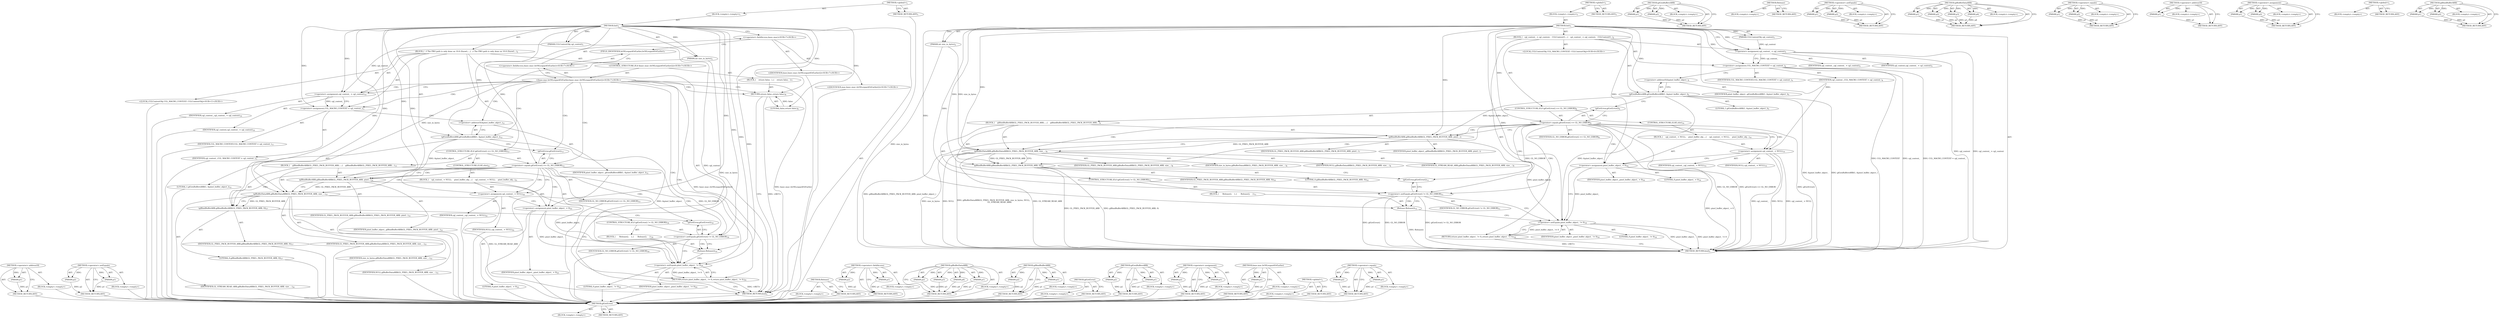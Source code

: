 digraph "&lt;operator&gt;.equals" {
vulnerable_97 [label=<(METHOD,glGetError)>];
vulnerable_98 [label=<(BLOCK,&lt;empty&gt;,&lt;empty&gt;)>];
vulnerable_99 [label=<(METHOD_RETURN,ANY)>];
vulnerable_6 [label=<(METHOD,&lt;global&gt;)<SUB>1</SUB>>];
vulnerable_7 [label=<(BLOCK,&lt;empty&gt;,&lt;empty&gt;)<SUB>1</SUB>>];
vulnerable_8 [label=<(METHOD,Init)<SUB>1</SUB>>];
vulnerable_9 [label=<(PARAM,CGLContextObj cgl_context)<SUB>1</SUB>>];
vulnerable_10 [label=<(PARAM,int size_in_bytes)<SUB>2</SUB>>];
vulnerable_11 [label=<(BLOCK,{
   cgl_context_ = cgl_context;
   CGLContextO...,{
   cgl_context_ = cgl_context;
   CGLContextO...)<SUB>2</SUB>>];
vulnerable_12 [label=<(&lt;operator&gt;.assignment,cgl_context_ = cgl_context)<SUB>3</SUB>>];
vulnerable_13 [label=<(IDENTIFIER,cgl_context_,cgl_context_ = cgl_context)<SUB>3</SUB>>];
vulnerable_14 [label=<(IDENTIFIER,cgl_context,cgl_context_ = cgl_context)<SUB>3</SUB>>];
vulnerable_15 [label="<(LOCAL,CGLContextObj CGL_MACRO_CONTEXT: CGLContextObj)<SUB>4</SUB>>"];
vulnerable_16 [label=<(&lt;operator&gt;.assignment,CGL_MACRO_CONTEXT = cgl_context_)<SUB>4</SUB>>];
vulnerable_17 [label=<(IDENTIFIER,CGL_MACRO_CONTEXT,CGL_MACRO_CONTEXT = cgl_context_)<SUB>4</SUB>>];
vulnerable_18 [label=<(IDENTIFIER,cgl_context_,CGL_MACRO_CONTEXT = cgl_context_)<SUB>4</SUB>>];
vulnerable_19 [label=<(glGenBuffersARB,glGenBuffersARB(1, &amp;pixel_buffer_object_))<SUB>5</SUB>>];
vulnerable_20 [label=<(LITERAL,1,glGenBuffersARB(1, &amp;pixel_buffer_object_))<SUB>5</SUB>>];
vulnerable_21 [label=<(&lt;operator&gt;.addressOf,&amp;pixel_buffer_object_)<SUB>5</SUB>>];
vulnerable_22 [label=<(IDENTIFIER,pixel_buffer_object_,glGenBuffersARB(1, &amp;pixel_buffer_object_))<SUB>5</SUB>>];
vulnerable_23 [label=<(CONTROL_STRUCTURE,IF,if (glGetError() == GL_NO_ERROR))<SUB>6</SUB>>];
vulnerable_24 [label=<(&lt;operator&gt;.equals,glGetError() == GL_NO_ERROR)<SUB>6</SUB>>];
vulnerable_25 [label=<(glGetError,glGetError())<SUB>6</SUB>>];
vulnerable_26 [label=<(IDENTIFIER,GL_NO_ERROR,glGetError() == GL_NO_ERROR)<SUB>6</SUB>>];
vulnerable_27 [label=<(BLOCK,{
    glBindBufferARB(GL_PIXEL_PACK_BUFFER_ARB,...,{
    glBindBufferARB(GL_PIXEL_PACK_BUFFER_ARB,...)<SUB>6</SUB>>];
vulnerable_28 [label=<(glBindBufferARB,glBindBufferARB(GL_PIXEL_PACK_BUFFER_ARB, pixel...)<SUB>7</SUB>>];
vulnerable_29 [label=<(IDENTIFIER,GL_PIXEL_PACK_BUFFER_ARB,glBindBufferARB(GL_PIXEL_PACK_BUFFER_ARB, pixel...)<SUB>7</SUB>>];
vulnerable_30 [label=<(IDENTIFIER,pixel_buffer_object_,glBindBufferARB(GL_PIXEL_PACK_BUFFER_ARB, pixel...)<SUB>7</SUB>>];
vulnerable_31 [label=<(glBufferDataARB,glBufferDataARB(GL_PIXEL_PACK_BUFFER_ARB, size_...)<SUB>8</SUB>>];
vulnerable_32 [label=<(IDENTIFIER,GL_PIXEL_PACK_BUFFER_ARB,glBufferDataARB(GL_PIXEL_PACK_BUFFER_ARB, size_...)<SUB>8</SUB>>];
vulnerable_33 [label=<(IDENTIFIER,size_in_bytes,glBufferDataARB(GL_PIXEL_PACK_BUFFER_ARB, size_...)<SUB>8</SUB>>];
vulnerable_34 [label=<(IDENTIFIER,NULL,glBufferDataARB(GL_PIXEL_PACK_BUFFER_ARB, size_...)<SUB>8</SUB>>];
vulnerable_35 [label=<(IDENTIFIER,GL_STREAM_READ_ARB,glBufferDataARB(GL_PIXEL_PACK_BUFFER_ARB, size_...)<SUB>9</SUB>>];
vulnerable_36 [label=<(glBindBufferARB,glBindBufferARB(GL_PIXEL_PACK_BUFFER_ARB, 0))<SUB>10</SUB>>];
vulnerable_37 [label=<(IDENTIFIER,GL_PIXEL_PACK_BUFFER_ARB,glBindBufferARB(GL_PIXEL_PACK_BUFFER_ARB, 0))<SUB>10</SUB>>];
vulnerable_38 [label=<(LITERAL,0,glBindBufferARB(GL_PIXEL_PACK_BUFFER_ARB, 0))<SUB>10</SUB>>];
vulnerable_39 [label=<(CONTROL_STRUCTURE,IF,if (glGetError() != GL_NO_ERROR))<SUB>11</SUB>>];
vulnerable_40 [label=<(&lt;operator&gt;.notEquals,glGetError() != GL_NO_ERROR)<SUB>11</SUB>>];
vulnerable_41 [label=<(glGetError,glGetError())<SUB>11</SUB>>];
vulnerable_42 [label=<(IDENTIFIER,GL_NO_ERROR,glGetError() != GL_NO_ERROR)<SUB>11</SUB>>];
vulnerable_43 [label=<(BLOCK,{
      Release();
    },{
      Release();
    })<SUB>11</SUB>>];
vulnerable_44 [label=<(Release,Release())<SUB>12</SUB>>];
vulnerable_45 [label=<(CONTROL_STRUCTURE,ELSE,else)<SUB>14</SUB>>];
vulnerable_46 [label=<(BLOCK,{
    cgl_context_ = NULL;
    pixel_buffer_obj...,{
    cgl_context_ = NULL;
    pixel_buffer_obj...)<SUB>14</SUB>>];
vulnerable_47 [label=<(&lt;operator&gt;.assignment,cgl_context_ = NULL)<SUB>15</SUB>>];
vulnerable_48 [label=<(IDENTIFIER,cgl_context_,cgl_context_ = NULL)<SUB>15</SUB>>];
vulnerable_49 [label=<(IDENTIFIER,NULL,cgl_context_ = NULL)<SUB>15</SUB>>];
vulnerable_50 [label=<(&lt;operator&gt;.assignment,pixel_buffer_object_ = 0)<SUB>16</SUB>>];
vulnerable_51 [label=<(IDENTIFIER,pixel_buffer_object_,pixel_buffer_object_ = 0)<SUB>16</SUB>>];
vulnerable_52 [label=<(LITERAL,0,pixel_buffer_object_ = 0)<SUB>16</SUB>>];
vulnerable_53 [label=<(RETURN,return pixel_buffer_object_ != 0;,return pixel_buffer_object_ != 0;)<SUB>18</SUB>>];
vulnerable_54 [label=<(&lt;operator&gt;.notEquals,pixel_buffer_object_ != 0)<SUB>18</SUB>>];
vulnerable_55 [label=<(IDENTIFIER,pixel_buffer_object_,pixel_buffer_object_ != 0)<SUB>18</SUB>>];
vulnerable_56 [label=<(LITERAL,0,pixel_buffer_object_ != 0)<SUB>18</SUB>>];
vulnerable_57 [label=<(METHOD_RETURN,bool)<SUB>1</SUB>>];
vulnerable_59 [label=<(METHOD_RETURN,ANY)<SUB>1</SUB>>];
vulnerable_83 [label=<(METHOD,glGenBuffersARB)>];
vulnerable_84 [label=<(PARAM,p1)>];
vulnerable_85 [label=<(PARAM,p2)>];
vulnerable_86 [label=<(BLOCK,&lt;empty&gt;,&lt;empty&gt;)>];
vulnerable_87 [label=<(METHOD_RETURN,ANY)>];
vulnerable_117 [label=<(METHOD,Release)>];
vulnerable_118 [label=<(BLOCK,&lt;empty&gt;,&lt;empty&gt;)>];
vulnerable_119 [label=<(METHOD_RETURN,ANY)>];
vulnerable_112 [label=<(METHOD,&lt;operator&gt;.notEquals)>];
vulnerable_113 [label=<(PARAM,p1)>];
vulnerable_114 [label=<(PARAM,p2)>];
vulnerable_115 [label=<(BLOCK,&lt;empty&gt;,&lt;empty&gt;)>];
vulnerable_116 [label=<(METHOD_RETURN,ANY)>];
vulnerable_105 [label=<(METHOD,glBufferDataARB)>];
vulnerable_106 [label=<(PARAM,p1)>];
vulnerable_107 [label=<(PARAM,p2)>];
vulnerable_108 [label=<(PARAM,p3)>];
vulnerable_109 [label=<(PARAM,p4)>];
vulnerable_110 [label=<(BLOCK,&lt;empty&gt;,&lt;empty&gt;)>];
vulnerable_111 [label=<(METHOD_RETURN,ANY)>];
vulnerable_92 [label=<(METHOD,&lt;operator&gt;.equals)>];
vulnerable_93 [label=<(PARAM,p1)>];
vulnerable_94 [label=<(PARAM,p2)>];
vulnerable_95 [label=<(BLOCK,&lt;empty&gt;,&lt;empty&gt;)>];
vulnerable_96 [label=<(METHOD_RETURN,ANY)>];
vulnerable_88 [label=<(METHOD,&lt;operator&gt;.addressOf)>];
vulnerable_89 [label=<(PARAM,p1)>];
vulnerable_90 [label=<(BLOCK,&lt;empty&gt;,&lt;empty&gt;)>];
vulnerable_91 [label=<(METHOD_RETURN,ANY)>];
vulnerable_78 [label=<(METHOD,&lt;operator&gt;.assignment)>];
vulnerable_79 [label=<(PARAM,p1)>];
vulnerable_80 [label=<(PARAM,p2)>];
vulnerable_81 [label=<(BLOCK,&lt;empty&gt;,&lt;empty&gt;)>];
vulnerable_82 [label=<(METHOD_RETURN,ANY)>];
vulnerable_72 [label=<(METHOD,&lt;global&gt;)<SUB>1</SUB>>];
vulnerable_73 [label=<(BLOCK,&lt;empty&gt;,&lt;empty&gt;)>];
vulnerable_74 [label=<(METHOD_RETURN,ANY)>];
vulnerable_100 [label=<(METHOD,glBindBufferARB)>];
vulnerable_101 [label=<(PARAM,p1)>];
vulnerable_102 [label=<(PARAM,p2)>];
vulnerable_103 [label=<(BLOCK,&lt;empty&gt;,&lt;empty&gt;)>];
vulnerable_104 [label=<(METHOD_RETURN,ANY)>];
fixed_109 [label=<(METHOD,&lt;operator&gt;.addressOf)>];
fixed_110 [label=<(PARAM,p1)>];
fixed_111 [label=<(BLOCK,&lt;empty&gt;,&lt;empty&gt;)>];
fixed_112 [label=<(METHOD_RETURN,ANY)>];
fixed_133 [label=<(METHOD,&lt;operator&gt;.notEquals)>];
fixed_134 [label=<(PARAM,p1)>];
fixed_135 [label=<(PARAM,p2)>];
fixed_136 [label=<(BLOCK,&lt;empty&gt;,&lt;empty&gt;)>];
fixed_137 [label=<(METHOD_RETURN,ANY)>];
fixed_6 [label=<(METHOD,&lt;global&gt;)<SUB>1</SUB>>];
fixed_7 [label=<(BLOCK,&lt;empty&gt;,&lt;empty&gt;)<SUB>1</SUB>>];
fixed_8 [label=<(METHOD,Init)<SUB>1</SUB>>];
fixed_9 [label=<(PARAM,CGLContextObj cgl_context)<SUB>1</SUB>>];
fixed_10 [label=<(PARAM,int size_in_bytes)<SUB>2</SUB>>];
fixed_11 [label=<(BLOCK,{
  // The PBO path is only done on 10.6 (SnowL...,{
  // The PBO path is only done on 10.6 (SnowL...)<SUB>2</SUB>>];
fixed_12 [label="<(CONTROL_STRUCTURE,IF,if (base::mac::IsOSLeopardOrEarlier()))<SUB>7</SUB>>"];
fixed_13 [label="<(base.mac.IsOSLeopardOrEarlier,base::mac::IsOSLeopardOrEarlier())<SUB>7</SUB>>"];
fixed_14 [label="<(&lt;operator&gt;.fieldAccess,base::mac::IsOSLeopardOrEarlier)<SUB>7</SUB>>"];
fixed_15 [label="<(&lt;operator&gt;.fieldAccess,base::mac)<SUB>7</SUB>>"];
fixed_16 [label="<(IDENTIFIER,base,base::mac::IsOSLeopardOrEarlier())<SUB>7</SUB>>"];
fixed_17 [label="<(IDENTIFIER,mac,base::mac::IsOSLeopardOrEarlier())<SUB>7</SUB>>"];
fixed_18 [label=<(FIELD_IDENTIFIER,IsOSLeopardOrEarlier,IsOSLeopardOrEarlier)<SUB>7</SUB>>];
fixed_19 [label=<(BLOCK,{
    return false;
  },{
    return false;
  })<SUB>7</SUB>>];
fixed_20 [label=<(RETURN,return false;,return false;)<SUB>8</SUB>>];
fixed_21 [label=<(LITERAL,false,return false;)<SUB>8</SUB>>];
fixed_22 [label=<(&lt;operator&gt;.assignment,cgl_context_ = cgl_context)<SUB>10</SUB>>];
fixed_23 [label=<(IDENTIFIER,cgl_context_,cgl_context_ = cgl_context)<SUB>10</SUB>>];
fixed_24 [label=<(IDENTIFIER,cgl_context,cgl_context_ = cgl_context)<SUB>10</SUB>>];
fixed_25 [label="<(LOCAL,CGLContextObj CGL_MACRO_CONTEXT: CGLContextObj)<SUB>11</SUB>>"];
fixed_26 [label=<(&lt;operator&gt;.assignment,CGL_MACRO_CONTEXT = cgl_context_)<SUB>11</SUB>>];
fixed_27 [label=<(IDENTIFIER,CGL_MACRO_CONTEXT,CGL_MACRO_CONTEXT = cgl_context_)<SUB>11</SUB>>];
fixed_28 [label=<(IDENTIFIER,cgl_context_,CGL_MACRO_CONTEXT = cgl_context_)<SUB>11</SUB>>];
fixed_29 [label=<(glGenBuffersARB,glGenBuffersARB(1, &amp;pixel_buffer_object_))<SUB>12</SUB>>];
fixed_30 [label=<(LITERAL,1,glGenBuffersARB(1, &amp;pixel_buffer_object_))<SUB>12</SUB>>];
fixed_31 [label=<(&lt;operator&gt;.addressOf,&amp;pixel_buffer_object_)<SUB>12</SUB>>];
fixed_32 [label=<(IDENTIFIER,pixel_buffer_object_,glGenBuffersARB(1, &amp;pixel_buffer_object_))<SUB>12</SUB>>];
fixed_33 [label=<(CONTROL_STRUCTURE,IF,if (glGetError() == GL_NO_ERROR))<SUB>13</SUB>>];
fixed_34 [label=<(&lt;operator&gt;.equals,glGetError() == GL_NO_ERROR)<SUB>13</SUB>>];
fixed_35 [label=<(glGetError,glGetError())<SUB>13</SUB>>];
fixed_36 [label=<(IDENTIFIER,GL_NO_ERROR,glGetError() == GL_NO_ERROR)<SUB>13</SUB>>];
fixed_37 [label=<(BLOCK,{
    glBindBufferARB(GL_PIXEL_PACK_BUFFER_ARB,...,{
    glBindBufferARB(GL_PIXEL_PACK_BUFFER_ARB,...)<SUB>13</SUB>>];
fixed_38 [label=<(glBindBufferARB,glBindBufferARB(GL_PIXEL_PACK_BUFFER_ARB, pixel...)<SUB>14</SUB>>];
fixed_39 [label=<(IDENTIFIER,GL_PIXEL_PACK_BUFFER_ARB,glBindBufferARB(GL_PIXEL_PACK_BUFFER_ARB, pixel...)<SUB>14</SUB>>];
fixed_40 [label=<(IDENTIFIER,pixel_buffer_object_,glBindBufferARB(GL_PIXEL_PACK_BUFFER_ARB, pixel...)<SUB>14</SUB>>];
fixed_41 [label=<(glBufferDataARB,glBufferDataARB(GL_PIXEL_PACK_BUFFER_ARB, size_...)<SUB>15</SUB>>];
fixed_42 [label=<(IDENTIFIER,GL_PIXEL_PACK_BUFFER_ARB,glBufferDataARB(GL_PIXEL_PACK_BUFFER_ARB, size_...)<SUB>15</SUB>>];
fixed_43 [label=<(IDENTIFIER,size_in_bytes,glBufferDataARB(GL_PIXEL_PACK_BUFFER_ARB, size_...)<SUB>15</SUB>>];
fixed_44 [label=<(IDENTIFIER,NULL,glBufferDataARB(GL_PIXEL_PACK_BUFFER_ARB, size_...)<SUB>15</SUB>>];
fixed_45 [label=<(IDENTIFIER,GL_STREAM_READ_ARB,glBufferDataARB(GL_PIXEL_PACK_BUFFER_ARB, size_...)<SUB>16</SUB>>];
fixed_46 [label=<(glBindBufferARB,glBindBufferARB(GL_PIXEL_PACK_BUFFER_ARB, 0))<SUB>17</SUB>>];
fixed_47 [label=<(IDENTIFIER,GL_PIXEL_PACK_BUFFER_ARB,glBindBufferARB(GL_PIXEL_PACK_BUFFER_ARB, 0))<SUB>17</SUB>>];
fixed_48 [label=<(LITERAL,0,glBindBufferARB(GL_PIXEL_PACK_BUFFER_ARB, 0))<SUB>17</SUB>>];
fixed_49 [label=<(CONTROL_STRUCTURE,IF,if (glGetError() != GL_NO_ERROR))<SUB>18</SUB>>];
fixed_50 [label=<(&lt;operator&gt;.notEquals,glGetError() != GL_NO_ERROR)<SUB>18</SUB>>];
fixed_51 [label=<(glGetError,glGetError())<SUB>18</SUB>>];
fixed_52 [label=<(IDENTIFIER,GL_NO_ERROR,glGetError() != GL_NO_ERROR)<SUB>18</SUB>>];
fixed_53 [label=<(BLOCK,{
      Release();
    },{
      Release();
    })<SUB>18</SUB>>];
fixed_54 [label=<(Release,Release())<SUB>19</SUB>>];
fixed_55 [label=<(CONTROL_STRUCTURE,ELSE,else)<SUB>21</SUB>>];
fixed_56 [label=<(BLOCK,{
    cgl_context_ = NULL;
    pixel_buffer_obj...,{
    cgl_context_ = NULL;
    pixel_buffer_obj...)<SUB>21</SUB>>];
fixed_57 [label=<(&lt;operator&gt;.assignment,cgl_context_ = NULL)<SUB>22</SUB>>];
fixed_58 [label=<(IDENTIFIER,cgl_context_,cgl_context_ = NULL)<SUB>22</SUB>>];
fixed_59 [label=<(IDENTIFIER,NULL,cgl_context_ = NULL)<SUB>22</SUB>>];
fixed_60 [label=<(&lt;operator&gt;.assignment,pixel_buffer_object_ = 0)<SUB>23</SUB>>];
fixed_61 [label=<(IDENTIFIER,pixel_buffer_object_,pixel_buffer_object_ = 0)<SUB>23</SUB>>];
fixed_62 [label=<(LITERAL,0,pixel_buffer_object_ = 0)<SUB>23</SUB>>];
fixed_63 [label=<(RETURN,return pixel_buffer_object_ != 0;,return pixel_buffer_object_ != 0;)<SUB>25</SUB>>];
fixed_64 [label=<(&lt;operator&gt;.notEquals,pixel_buffer_object_ != 0)<SUB>25</SUB>>];
fixed_65 [label=<(IDENTIFIER,pixel_buffer_object_,pixel_buffer_object_ != 0)<SUB>25</SUB>>];
fixed_66 [label=<(LITERAL,0,pixel_buffer_object_ != 0)<SUB>25</SUB>>];
fixed_67 [label=<(METHOD_RETURN,bool)<SUB>1</SUB>>];
fixed_69 [label=<(METHOD_RETURN,ANY)<SUB>1</SUB>>];
fixed_138 [label=<(METHOD,Release)>];
fixed_139 [label=<(BLOCK,&lt;empty&gt;,&lt;empty&gt;)>];
fixed_140 [label=<(METHOD_RETURN,ANY)>];
fixed_94 [label=<(METHOD,&lt;operator&gt;.fieldAccess)>];
fixed_95 [label=<(PARAM,p1)>];
fixed_96 [label=<(PARAM,p2)>];
fixed_97 [label=<(BLOCK,&lt;empty&gt;,&lt;empty&gt;)>];
fixed_98 [label=<(METHOD_RETURN,ANY)>];
fixed_126 [label=<(METHOD,glBufferDataARB)>];
fixed_127 [label=<(PARAM,p1)>];
fixed_128 [label=<(PARAM,p2)>];
fixed_129 [label=<(PARAM,p3)>];
fixed_130 [label=<(PARAM,p4)>];
fixed_131 [label=<(BLOCK,&lt;empty&gt;,&lt;empty&gt;)>];
fixed_132 [label=<(METHOD_RETURN,ANY)>];
fixed_121 [label=<(METHOD,glBindBufferARB)>];
fixed_122 [label=<(PARAM,p1)>];
fixed_123 [label=<(PARAM,p2)>];
fixed_124 [label=<(BLOCK,&lt;empty&gt;,&lt;empty&gt;)>];
fixed_125 [label=<(METHOD_RETURN,ANY)>];
fixed_118 [label=<(METHOD,glGetError)>];
fixed_119 [label=<(BLOCK,&lt;empty&gt;,&lt;empty&gt;)>];
fixed_120 [label=<(METHOD_RETURN,ANY)>];
fixed_104 [label=<(METHOD,glGenBuffersARB)>];
fixed_105 [label=<(PARAM,p1)>];
fixed_106 [label=<(PARAM,p2)>];
fixed_107 [label=<(BLOCK,&lt;empty&gt;,&lt;empty&gt;)>];
fixed_108 [label=<(METHOD_RETURN,ANY)>];
fixed_99 [label=<(METHOD,&lt;operator&gt;.assignment)>];
fixed_100 [label=<(PARAM,p1)>];
fixed_101 [label=<(PARAM,p2)>];
fixed_102 [label=<(BLOCK,&lt;empty&gt;,&lt;empty&gt;)>];
fixed_103 [label=<(METHOD_RETURN,ANY)>];
fixed_90 [label=<(METHOD,base.mac.IsOSLeopardOrEarlier)>];
fixed_91 [label=<(PARAM,p1)>];
fixed_92 [label=<(BLOCK,&lt;empty&gt;,&lt;empty&gt;)>];
fixed_93 [label=<(METHOD_RETURN,ANY)>];
fixed_84 [label=<(METHOD,&lt;global&gt;)<SUB>1</SUB>>];
fixed_85 [label=<(BLOCK,&lt;empty&gt;,&lt;empty&gt;)>];
fixed_86 [label=<(METHOD_RETURN,ANY)>];
fixed_113 [label=<(METHOD,&lt;operator&gt;.equals)>];
fixed_114 [label=<(PARAM,p1)>];
fixed_115 [label=<(PARAM,p2)>];
fixed_116 [label=<(BLOCK,&lt;empty&gt;,&lt;empty&gt;)>];
fixed_117 [label=<(METHOD_RETURN,ANY)>];
vulnerable_97 -> vulnerable_98  [key=0, label="AST: "];
vulnerable_97 -> vulnerable_99  [key=0, label="AST: "];
vulnerable_97 -> vulnerable_99  [key=1, label="CFG: "];
vulnerable_6 -> vulnerable_7  [key=0, label="AST: "];
vulnerable_6 -> vulnerable_59  [key=0, label="AST: "];
vulnerable_6 -> vulnerable_59  [key=1, label="CFG: "];
vulnerable_7 -> vulnerable_8  [key=0, label="AST: "];
vulnerable_8 -> vulnerable_9  [key=0, label="AST: "];
vulnerable_8 -> vulnerable_9  [key=1, label="DDG: "];
vulnerable_8 -> vulnerable_10  [key=0, label="AST: "];
vulnerable_8 -> vulnerable_10  [key=1, label="DDG: "];
vulnerable_8 -> vulnerable_11  [key=0, label="AST: "];
vulnerable_8 -> vulnerable_57  [key=0, label="AST: "];
vulnerable_8 -> vulnerable_12  [key=0, label="CFG: "];
vulnerable_8 -> vulnerable_12  [key=1, label="DDG: "];
vulnerable_8 -> vulnerable_16  [key=0, label="DDG: "];
vulnerable_8 -> vulnerable_19  [key=0, label="DDG: "];
vulnerable_8 -> vulnerable_24  [key=0, label="DDG: "];
vulnerable_8 -> vulnerable_54  [key=0, label="DDG: "];
vulnerable_8 -> vulnerable_28  [key=0, label="DDG: "];
vulnerable_8 -> vulnerable_31  [key=0, label="DDG: "];
vulnerable_8 -> vulnerable_36  [key=0, label="DDG: "];
vulnerable_8 -> vulnerable_47  [key=0, label="DDG: "];
vulnerable_8 -> vulnerable_50  [key=0, label="DDG: "];
vulnerable_8 -> vulnerable_40  [key=0, label="DDG: "];
vulnerable_8 -> vulnerable_44  [key=0, label="DDG: "];
vulnerable_9 -> vulnerable_12  [key=0, label="DDG: cgl_context"];
vulnerable_10 -> vulnerable_57  [key=0, label="DDG: size_in_bytes"];
vulnerable_10 -> vulnerable_31  [key=0, label="DDG: size_in_bytes"];
vulnerable_11 -> vulnerable_12  [key=0, label="AST: "];
vulnerable_11 -> vulnerable_15  [key=0, label="AST: "];
vulnerable_11 -> vulnerable_16  [key=0, label="AST: "];
vulnerable_11 -> vulnerable_19  [key=0, label="AST: "];
vulnerable_11 -> vulnerable_23  [key=0, label="AST: "];
vulnerable_11 -> vulnerable_53  [key=0, label="AST: "];
vulnerable_12 -> vulnerable_13  [key=0, label="AST: "];
vulnerable_12 -> vulnerable_14  [key=0, label="AST: "];
vulnerable_12 -> vulnerable_16  [key=0, label="CFG: "];
vulnerable_12 -> vulnerable_16  [key=1, label="DDG: cgl_context_"];
vulnerable_12 -> vulnerable_57  [key=0, label="DDG: cgl_context"];
vulnerable_12 -> vulnerable_57  [key=1, label="DDG: cgl_context_ = cgl_context"];
vulnerable_16 -> vulnerable_17  [key=0, label="AST: "];
vulnerable_16 -> vulnerable_18  [key=0, label="AST: "];
vulnerable_16 -> vulnerable_21  [key=0, label="CFG: "];
vulnerable_16 -> vulnerable_57  [key=0, label="DDG: CGL_MACRO_CONTEXT"];
vulnerable_16 -> vulnerable_57  [key=1, label="DDG: cgl_context_"];
vulnerable_16 -> vulnerable_57  [key=2, label="DDG: CGL_MACRO_CONTEXT = cgl_context_"];
vulnerable_19 -> vulnerable_20  [key=0, label="AST: "];
vulnerable_19 -> vulnerable_21  [key=0, label="AST: "];
vulnerable_19 -> vulnerable_25  [key=0, label="CFG: "];
vulnerable_19 -> vulnerable_57  [key=0, label="DDG: &amp;pixel_buffer_object_"];
vulnerable_19 -> vulnerable_57  [key=1, label="DDG: glGenBuffersARB(1, &amp;pixel_buffer_object_)"];
vulnerable_19 -> vulnerable_54  [key=0, label="DDG: &amp;pixel_buffer_object_"];
vulnerable_19 -> vulnerable_28  [key=0, label="DDG: &amp;pixel_buffer_object_"];
vulnerable_21 -> vulnerable_22  [key=0, label="AST: "];
vulnerable_21 -> vulnerable_19  [key=0, label="CFG: "];
vulnerable_23 -> vulnerable_24  [key=0, label="AST: "];
vulnerable_23 -> vulnerable_27  [key=0, label="AST: "];
vulnerable_23 -> vulnerable_45  [key=0, label="AST: "];
vulnerable_24 -> vulnerable_25  [key=0, label="AST: "];
vulnerable_24 -> vulnerable_26  [key=0, label="AST: "];
vulnerable_24 -> vulnerable_28  [key=0, label="CFG: "];
vulnerable_24 -> vulnerable_28  [key=1, label="CDG: "];
vulnerable_24 -> vulnerable_47  [key=0, label="CFG: "];
vulnerable_24 -> vulnerable_47  [key=1, label="CDG: "];
vulnerable_24 -> vulnerable_57  [key=0, label="DDG: glGetError()"];
vulnerable_24 -> vulnerable_57  [key=1, label="DDG: GL_NO_ERROR"];
vulnerable_24 -> vulnerable_57  [key=2, label="DDG: glGetError() == GL_NO_ERROR"];
vulnerable_24 -> vulnerable_40  [key=0, label="DDG: GL_NO_ERROR"];
vulnerable_24 -> vulnerable_40  [key=1, label="CDG: "];
vulnerable_24 -> vulnerable_50  [key=0, label="CDG: "];
vulnerable_24 -> vulnerable_36  [key=0, label="CDG: "];
vulnerable_24 -> vulnerable_41  [key=0, label="CDG: "];
vulnerable_24 -> vulnerable_31  [key=0, label="CDG: "];
vulnerable_25 -> vulnerable_24  [key=0, label="CFG: "];
vulnerable_27 -> vulnerable_28  [key=0, label="AST: "];
vulnerable_27 -> vulnerable_31  [key=0, label="AST: "];
vulnerable_27 -> vulnerable_36  [key=0, label="AST: "];
vulnerable_27 -> vulnerable_39  [key=0, label="AST: "];
vulnerable_28 -> vulnerable_29  [key=0, label="AST: "];
vulnerable_28 -> vulnerable_30  [key=0, label="AST: "];
vulnerable_28 -> vulnerable_31  [key=0, label="CFG: "];
vulnerable_28 -> vulnerable_31  [key=1, label="DDG: GL_PIXEL_PACK_BUFFER_ARB"];
vulnerable_28 -> vulnerable_57  [key=0, label="DDG: glBindBufferARB(GL_PIXEL_PACK_BUFFER_ARB, pixel_buffer_object_)"];
vulnerable_28 -> vulnerable_54  [key=0, label="DDG: pixel_buffer_object_"];
vulnerable_31 -> vulnerable_32  [key=0, label="AST: "];
vulnerable_31 -> vulnerable_33  [key=0, label="AST: "];
vulnerable_31 -> vulnerable_34  [key=0, label="AST: "];
vulnerable_31 -> vulnerable_35  [key=0, label="AST: "];
vulnerable_31 -> vulnerable_36  [key=0, label="CFG: "];
vulnerable_31 -> vulnerable_36  [key=1, label="DDG: GL_PIXEL_PACK_BUFFER_ARB"];
vulnerable_31 -> vulnerable_57  [key=0, label="DDG: size_in_bytes"];
vulnerable_31 -> vulnerable_57  [key=1, label="DDG: NULL"];
vulnerable_31 -> vulnerable_57  [key=2, label="DDG: glBufferDataARB(GL_PIXEL_PACK_BUFFER_ARB, size_in_bytes, NULL,
                    GL_STREAM_READ_ARB)"];
vulnerable_31 -> vulnerable_57  [key=3, label="DDG: GL_STREAM_READ_ARB"];
vulnerable_36 -> vulnerable_37  [key=0, label="AST: "];
vulnerable_36 -> vulnerable_38  [key=0, label="AST: "];
vulnerable_36 -> vulnerable_41  [key=0, label="CFG: "];
vulnerable_36 -> vulnerable_57  [key=0, label="DDG: GL_PIXEL_PACK_BUFFER_ARB"];
vulnerable_36 -> vulnerable_57  [key=1, label="DDG: glBindBufferARB(GL_PIXEL_PACK_BUFFER_ARB, 0)"];
vulnerable_39 -> vulnerable_40  [key=0, label="AST: "];
vulnerable_39 -> vulnerable_43  [key=0, label="AST: "];
vulnerable_40 -> vulnerable_41  [key=0, label="AST: "];
vulnerable_40 -> vulnerable_42  [key=0, label="AST: "];
vulnerable_40 -> vulnerable_44  [key=0, label="CFG: "];
vulnerable_40 -> vulnerable_44  [key=1, label="CDG: "];
vulnerable_40 -> vulnerable_54  [key=0, label="CFG: "];
vulnerable_40 -> vulnerable_57  [key=0, label="DDG: glGetError()"];
vulnerable_40 -> vulnerable_57  [key=1, label="DDG: GL_NO_ERROR"];
vulnerable_40 -> vulnerable_57  [key=2, label="DDG: glGetError() != GL_NO_ERROR"];
vulnerable_41 -> vulnerable_40  [key=0, label="CFG: "];
vulnerable_43 -> vulnerable_44  [key=0, label="AST: "];
vulnerable_44 -> vulnerable_54  [key=0, label="CFG: "];
vulnerable_44 -> vulnerable_57  [key=0, label="DDG: Release()"];
vulnerable_45 -> vulnerable_46  [key=0, label="AST: "];
vulnerable_46 -> vulnerable_47  [key=0, label="AST: "];
vulnerable_46 -> vulnerable_50  [key=0, label="AST: "];
vulnerable_47 -> vulnerable_48  [key=0, label="AST: "];
vulnerable_47 -> vulnerable_49  [key=0, label="AST: "];
vulnerable_47 -> vulnerable_50  [key=0, label="CFG: "];
vulnerable_47 -> vulnerable_57  [key=0, label="DDG: cgl_context_"];
vulnerable_47 -> vulnerable_57  [key=1, label="DDG: NULL"];
vulnerable_47 -> vulnerable_57  [key=2, label="DDG: cgl_context_ = NULL"];
vulnerable_50 -> vulnerable_51  [key=0, label="AST: "];
vulnerable_50 -> vulnerable_52  [key=0, label="AST: "];
vulnerable_50 -> vulnerable_54  [key=0, label="CFG: "];
vulnerable_50 -> vulnerable_54  [key=1, label="DDG: pixel_buffer_object_"];
vulnerable_50 -> vulnerable_57  [key=0, label="DDG: pixel_buffer_object_ = 0"];
vulnerable_53 -> vulnerable_54  [key=0, label="AST: "];
vulnerable_53 -> vulnerable_57  [key=0, label="CFG: "];
vulnerable_53 -> vulnerable_57  [key=1, label="DDG: &lt;RET&gt;"];
vulnerable_54 -> vulnerable_55  [key=0, label="AST: "];
vulnerable_54 -> vulnerable_56  [key=0, label="AST: "];
vulnerable_54 -> vulnerable_53  [key=0, label="CFG: "];
vulnerable_54 -> vulnerable_53  [key=1, label="DDG: pixel_buffer_object_ != 0"];
vulnerable_54 -> vulnerable_57  [key=0, label="DDG: pixel_buffer_object_"];
vulnerable_54 -> vulnerable_57  [key=1, label="DDG: pixel_buffer_object_ != 0"];
vulnerable_83 -> vulnerable_84  [key=0, label="AST: "];
vulnerable_83 -> vulnerable_84  [key=1, label="DDG: "];
vulnerable_83 -> vulnerable_86  [key=0, label="AST: "];
vulnerable_83 -> vulnerable_85  [key=0, label="AST: "];
vulnerable_83 -> vulnerable_85  [key=1, label="DDG: "];
vulnerable_83 -> vulnerable_87  [key=0, label="AST: "];
vulnerable_83 -> vulnerable_87  [key=1, label="CFG: "];
vulnerable_84 -> vulnerable_87  [key=0, label="DDG: p1"];
vulnerable_85 -> vulnerable_87  [key=0, label="DDG: p2"];
vulnerable_117 -> vulnerable_118  [key=0, label="AST: "];
vulnerable_117 -> vulnerable_119  [key=0, label="AST: "];
vulnerable_117 -> vulnerable_119  [key=1, label="CFG: "];
vulnerable_112 -> vulnerable_113  [key=0, label="AST: "];
vulnerable_112 -> vulnerable_113  [key=1, label="DDG: "];
vulnerable_112 -> vulnerable_115  [key=0, label="AST: "];
vulnerable_112 -> vulnerable_114  [key=0, label="AST: "];
vulnerable_112 -> vulnerable_114  [key=1, label="DDG: "];
vulnerable_112 -> vulnerable_116  [key=0, label="AST: "];
vulnerable_112 -> vulnerable_116  [key=1, label="CFG: "];
vulnerable_113 -> vulnerable_116  [key=0, label="DDG: p1"];
vulnerable_114 -> vulnerable_116  [key=0, label="DDG: p2"];
vulnerable_105 -> vulnerable_106  [key=0, label="AST: "];
vulnerable_105 -> vulnerable_106  [key=1, label="DDG: "];
vulnerable_105 -> vulnerable_110  [key=0, label="AST: "];
vulnerable_105 -> vulnerable_107  [key=0, label="AST: "];
vulnerable_105 -> vulnerable_107  [key=1, label="DDG: "];
vulnerable_105 -> vulnerable_111  [key=0, label="AST: "];
vulnerable_105 -> vulnerable_111  [key=1, label="CFG: "];
vulnerable_105 -> vulnerable_108  [key=0, label="AST: "];
vulnerable_105 -> vulnerable_108  [key=1, label="DDG: "];
vulnerable_105 -> vulnerable_109  [key=0, label="AST: "];
vulnerable_105 -> vulnerable_109  [key=1, label="DDG: "];
vulnerable_106 -> vulnerable_111  [key=0, label="DDG: p1"];
vulnerable_107 -> vulnerable_111  [key=0, label="DDG: p2"];
vulnerable_108 -> vulnerable_111  [key=0, label="DDG: p3"];
vulnerable_109 -> vulnerable_111  [key=0, label="DDG: p4"];
vulnerable_92 -> vulnerable_93  [key=0, label="AST: "];
vulnerable_92 -> vulnerable_93  [key=1, label="DDG: "];
vulnerable_92 -> vulnerable_95  [key=0, label="AST: "];
vulnerable_92 -> vulnerable_94  [key=0, label="AST: "];
vulnerable_92 -> vulnerable_94  [key=1, label="DDG: "];
vulnerable_92 -> vulnerable_96  [key=0, label="AST: "];
vulnerable_92 -> vulnerable_96  [key=1, label="CFG: "];
vulnerable_93 -> vulnerable_96  [key=0, label="DDG: p1"];
vulnerable_94 -> vulnerable_96  [key=0, label="DDG: p2"];
vulnerable_88 -> vulnerable_89  [key=0, label="AST: "];
vulnerable_88 -> vulnerable_89  [key=1, label="DDG: "];
vulnerable_88 -> vulnerable_90  [key=0, label="AST: "];
vulnerable_88 -> vulnerable_91  [key=0, label="AST: "];
vulnerable_88 -> vulnerable_91  [key=1, label="CFG: "];
vulnerable_89 -> vulnerable_91  [key=0, label="DDG: p1"];
vulnerable_78 -> vulnerable_79  [key=0, label="AST: "];
vulnerable_78 -> vulnerable_79  [key=1, label="DDG: "];
vulnerable_78 -> vulnerable_81  [key=0, label="AST: "];
vulnerable_78 -> vulnerable_80  [key=0, label="AST: "];
vulnerable_78 -> vulnerable_80  [key=1, label="DDG: "];
vulnerable_78 -> vulnerable_82  [key=0, label="AST: "];
vulnerable_78 -> vulnerable_82  [key=1, label="CFG: "];
vulnerable_79 -> vulnerable_82  [key=0, label="DDG: p1"];
vulnerable_80 -> vulnerable_82  [key=0, label="DDG: p2"];
vulnerable_72 -> vulnerable_73  [key=0, label="AST: "];
vulnerable_72 -> vulnerable_74  [key=0, label="AST: "];
vulnerable_72 -> vulnerable_74  [key=1, label="CFG: "];
vulnerable_100 -> vulnerable_101  [key=0, label="AST: "];
vulnerable_100 -> vulnerable_101  [key=1, label="DDG: "];
vulnerable_100 -> vulnerable_103  [key=0, label="AST: "];
vulnerable_100 -> vulnerable_102  [key=0, label="AST: "];
vulnerable_100 -> vulnerable_102  [key=1, label="DDG: "];
vulnerable_100 -> vulnerable_104  [key=0, label="AST: "];
vulnerable_100 -> vulnerable_104  [key=1, label="CFG: "];
vulnerable_101 -> vulnerable_104  [key=0, label="DDG: p1"];
vulnerable_102 -> vulnerable_104  [key=0, label="DDG: p2"];
fixed_109 -> fixed_110  [key=0, label="AST: "];
fixed_109 -> fixed_110  [key=1, label="DDG: "];
fixed_109 -> fixed_111  [key=0, label="AST: "];
fixed_109 -> fixed_112  [key=0, label="AST: "];
fixed_109 -> fixed_112  [key=1, label="CFG: "];
fixed_110 -> fixed_112  [key=0, label="DDG: p1"];
fixed_111 -> vulnerable_97  [key=0];
fixed_112 -> vulnerable_97  [key=0];
fixed_133 -> fixed_134  [key=0, label="AST: "];
fixed_133 -> fixed_134  [key=1, label="DDG: "];
fixed_133 -> fixed_136  [key=0, label="AST: "];
fixed_133 -> fixed_135  [key=0, label="AST: "];
fixed_133 -> fixed_135  [key=1, label="DDG: "];
fixed_133 -> fixed_137  [key=0, label="AST: "];
fixed_133 -> fixed_137  [key=1, label="CFG: "];
fixed_134 -> fixed_137  [key=0, label="DDG: p1"];
fixed_135 -> fixed_137  [key=0, label="DDG: p2"];
fixed_136 -> vulnerable_97  [key=0];
fixed_137 -> vulnerable_97  [key=0];
fixed_6 -> fixed_7  [key=0, label="AST: "];
fixed_6 -> fixed_69  [key=0, label="AST: "];
fixed_6 -> fixed_69  [key=1, label="CFG: "];
fixed_7 -> fixed_8  [key=0, label="AST: "];
fixed_8 -> fixed_9  [key=0, label="AST: "];
fixed_8 -> fixed_9  [key=1, label="DDG: "];
fixed_8 -> fixed_10  [key=0, label="AST: "];
fixed_8 -> fixed_10  [key=1, label="DDG: "];
fixed_8 -> fixed_11  [key=0, label="AST: "];
fixed_8 -> fixed_67  [key=0, label="AST: "];
fixed_8 -> fixed_15  [key=0, label="CFG: "];
fixed_8 -> fixed_22  [key=0, label="DDG: "];
fixed_8 -> fixed_26  [key=0, label="DDG: "];
fixed_8 -> fixed_29  [key=0, label="DDG: "];
fixed_8 -> fixed_20  [key=0, label="DDG: "];
fixed_8 -> fixed_34  [key=0, label="DDG: "];
fixed_8 -> fixed_64  [key=0, label="DDG: "];
fixed_8 -> fixed_21  [key=0, label="DDG: "];
fixed_8 -> fixed_38  [key=0, label="DDG: "];
fixed_8 -> fixed_41  [key=0, label="DDG: "];
fixed_8 -> fixed_46  [key=0, label="DDG: "];
fixed_8 -> fixed_57  [key=0, label="DDG: "];
fixed_8 -> fixed_60  [key=0, label="DDG: "];
fixed_8 -> fixed_50  [key=0, label="DDG: "];
fixed_8 -> fixed_54  [key=0, label="DDG: "];
fixed_9 -> fixed_67  [key=0, label="DDG: cgl_context"];
fixed_9 -> fixed_22  [key=0, label="DDG: cgl_context"];
fixed_10 -> fixed_67  [key=0, label="DDG: size_in_bytes"];
fixed_10 -> fixed_41  [key=0, label="DDG: size_in_bytes"];
fixed_11 -> fixed_12  [key=0, label="AST: "];
fixed_11 -> fixed_22  [key=0, label="AST: "];
fixed_11 -> fixed_25  [key=0, label="AST: "];
fixed_11 -> fixed_26  [key=0, label="AST: "];
fixed_11 -> fixed_29  [key=0, label="AST: "];
fixed_11 -> fixed_33  [key=0, label="AST: "];
fixed_11 -> fixed_63  [key=0, label="AST: "];
fixed_12 -> fixed_13  [key=0, label="AST: "];
fixed_12 -> fixed_19  [key=0, label="AST: "];
fixed_13 -> fixed_14  [key=0, label="AST: "];
fixed_13 -> fixed_20  [key=0, label="CFG: "];
fixed_13 -> fixed_20  [key=1, label="CDG: "];
fixed_13 -> fixed_22  [key=0, label="CFG: "];
fixed_13 -> fixed_22  [key=1, label="CDG: "];
fixed_13 -> fixed_67  [key=0, label="DDG: base::mac::IsOSLeopardOrEarlier"];
fixed_13 -> fixed_67  [key=1, label="DDG: base::mac::IsOSLeopardOrEarlier()"];
fixed_13 -> fixed_34  [key=0, label="CDG: "];
fixed_13 -> fixed_26  [key=0, label="CDG: "];
fixed_13 -> fixed_64  [key=0, label="CDG: "];
fixed_13 -> fixed_63  [key=0, label="CDG: "];
fixed_13 -> fixed_29  [key=0, label="CDG: "];
fixed_13 -> fixed_35  [key=0, label="CDG: "];
fixed_13 -> fixed_31  [key=0, label="CDG: "];
fixed_14 -> fixed_15  [key=0, label="AST: "];
fixed_14 -> fixed_18  [key=0, label="AST: "];
fixed_14 -> fixed_13  [key=0, label="CFG: "];
fixed_15 -> fixed_16  [key=0, label="AST: "];
fixed_15 -> fixed_17  [key=0, label="AST: "];
fixed_15 -> fixed_18  [key=0, label="CFG: "];
fixed_16 -> vulnerable_97  [key=0];
fixed_17 -> vulnerable_97  [key=0];
fixed_18 -> fixed_14  [key=0, label="CFG: "];
fixed_19 -> fixed_20  [key=0, label="AST: "];
fixed_20 -> fixed_21  [key=0, label="AST: "];
fixed_20 -> fixed_67  [key=0, label="CFG: "];
fixed_20 -> fixed_67  [key=1, label="DDG: &lt;RET&gt;"];
fixed_21 -> fixed_20  [key=0, label="DDG: false"];
fixed_22 -> fixed_23  [key=0, label="AST: "];
fixed_22 -> fixed_24  [key=0, label="AST: "];
fixed_22 -> fixed_26  [key=0, label="CFG: "];
fixed_22 -> fixed_26  [key=1, label="DDG: cgl_context_"];
fixed_23 -> vulnerable_97  [key=0];
fixed_24 -> vulnerable_97  [key=0];
fixed_25 -> vulnerable_97  [key=0];
fixed_26 -> fixed_27  [key=0, label="AST: "];
fixed_26 -> fixed_28  [key=0, label="AST: "];
fixed_26 -> fixed_31  [key=0, label="CFG: "];
fixed_27 -> vulnerable_97  [key=0];
fixed_28 -> vulnerable_97  [key=0];
fixed_29 -> fixed_30  [key=0, label="AST: "];
fixed_29 -> fixed_31  [key=0, label="AST: "];
fixed_29 -> fixed_35  [key=0, label="CFG: "];
fixed_29 -> fixed_64  [key=0, label="DDG: &amp;pixel_buffer_object_"];
fixed_29 -> fixed_38  [key=0, label="DDG: &amp;pixel_buffer_object_"];
fixed_30 -> vulnerable_97  [key=0];
fixed_31 -> fixed_32  [key=0, label="AST: "];
fixed_31 -> fixed_29  [key=0, label="CFG: "];
fixed_32 -> vulnerable_97  [key=0];
fixed_33 -> fixed_34  [key=0, label="AST: "];
fixed_33 -> fixed_37  [key=0, label="AST: "];
fixed_33 -> fixed_55  [key=0, label="AST: "];
fixed_34 -> fixed_35  [key=0, label="AST: "];
fixed_34 -> fixed_36  [key=0, label="AST: "];
fixed_34 -> fixed_38  [key=0, label="CFG: "];
fixed_34 -> fixed_38  [key=1, label="CDG: "];
fixed_34 -> fixed_57  [key=0, label="CFG: "];
fixed_34 -> fixed_57  [key=1, label="CDG: "];
fixed_34 -> fixed_50  [key=0, label="DDG: GL_NO_ERROR"];
fixed_34 -> fixed_50  [key=1, label="CDG: "];
fixed_34 -> fixed_60  [key=0, label="CDG: "];
fixed_34 -> fixed_51  [key=0, label="CDG: "];
fixed_34 -> fixed_46  [key=0, label="CDG: "];
fixed_34 -> fixed_41  [key=0, label="CDG: "];
fixed_35 -> fixed_34  [key=0, label="CFG: "];
fixed_36 -> vulnerable_97  [key=0];
fixed_37 -> fixed_38  [key=0, label="AST: "];
fixed_37 -> fixed_41  [key=0, label="AST: "];
fixed_37 -> fixed_46  [key=0, label="AST: "];
fixed_37 -> fixed_49  [key=0, label="AST: "];
fixed_38 -> fixed_39  [key=0, label="AST: "];
fixed_38 -> fixed_40  [key=0, label="AST: "];
fixed_38 -> fixed_41  [key=0, label="CFG: "];
fixed_38 -> fixed_41  [key=1, label="DDG: GL_PIXEL_PACK_BUFFER_ARB"];
fixed_38 -> fixed_64  [key=0, label="DDG: pixel_buffer_object_"];
fixed_39 -> vulnerable_97  [key=0];
fixed_40 -> vulnerable_97  [key=0];
fixed_41 -> fixed_42  [key=0, label="AST: "];
fixed_41 -> fixed_43  [key=0, label="AST: "];
fixed_41 -> fixed_44  [key=0, label="AST: "];
fixed_41 -> fixed_45  [key=0, label="AST: "];
fixed_41 -> fixed_46  [key=0, label="CFG: "];
fixed_41 -> fixed_46  [key=1, label="DDG: GL_PIXEL_PACK_BUFFER_ARB"];
fixed_41 -> fixed_67  [key=0, label="DDG: GL_STREAM_READ_ARB"];
fixed_42 -> vulnerable_97  [key=0];
fixed_43 -> vulnerable_97  [key=0];
fixed_44 -> vulnerable_97  [key=0];
fixed_45 -> vulnerable_97  [key=0];
fixed_46 -> fixed_47  [key=0, label="AST: "];
fixed_46 -> fixed_48  [key=0, label="AST: "];
fixed_46 -> fixed_51  [key=0, label="CFG: "];
fixed_47 -> vulnerable_97  [key=0];
fixed_48 -> vulnerable_97  [key=0];
fixed_49 -> fixed_50  [key=0, label="AST: "];
fixed_49 -> fixed_53  [key=0, label="AST: "];
fixed_50 -> fixed_51  [key=0, label="AST: "];
fixed_50 -> fixed_52  [key=0, label="AST: "];
fixed_50 -> fixed_54  [key=0, label="CFG: "];
fixed_50 -> fixed_54  [key=1, label="CDG: "];
fixed_50 -> fixed_64  [key=0, label="CFG: "];
fixed_51 -> fixed_50  [key=0, label="CFG: "];
fixed_52 -> vulnerable_97  [key=0];
fixed_53 -> fixed_54  [key=0, label="AST: "];
fixed_54 -> fixed_64  [key=0, label="CFG: "];
fixed_55 -> fixed_56  [key=0, label="AST: "];
fixed_56 -> fixed_57  [key=0, label="AST: "];
fixed_56 -> fixed_60  [key=0, label="AST: "];
fixed_57 -> fixed_58  [key=0, label="AST: "];
fixed_57 -> fixed_59  [key=0, label="AST: "];
fixed_57 -> fixed_60  [key=0, label="CFG: "];
fixed_58 -> vulnerable_97  [key=0];
fixed_59 -> vulnerable_97  [key=0];
fixed_60 -> fixed_61  [key=0, label="AST: "];
fixed_60 -> fixed_62  [key=0, label="AST: "];
fixed_60 -> fixed_64  [key=0, label="CFG: "];
fixed_60 -> fixed_64  [key=1, label="DDG: pixel_buffer_object_"];
fixed_61 -> vulnerable_97  [key=0];
fixed_62 -> vulnerable_97  [key=0];
fixed_63 -> fixed_64  [key=0, label="AST: "];
fixed_63 -> fixed_67  [key=0, label="CFG: "];
fixed_63 -> fixed_67  [key=1, label="DDG: &lt;RET&gt;"];
fixed_64 -> fixed_65  [key=0, label="AST: "];
fixed_64 -> fixed_66  [key=0, label="AST: "];
fixed_64 -> fixed_63  [key=0, label="CFG: "];
fixed_64 -> fixed_63  [key=1, label="DDG: pixel_buffer_object_ != 0"];
fixed_65 -> vulnerable_97  [key=0];
fixed_66 -> vulnerable_97  [key=0];
fixed_67 -> vulnerable_97  [key=0];
fixed_69 -> vulnerable_97  [key=0];
fixed_138 -> fixed_139  [key=0, label="AST: "];
fixed_138 -> fixed_140  [key=0, label="AST: "];
fixed_138 -> fixed_140  [key=1, label="CFG: "];
fixed_139 -> vulnerable_97  [key=0];
fixed_140 -> vulnerable_97  [key=0];
fixed_94 -> fixed_95  [key=0, label="AST: "];
fixed_94 -> fixed_95  [key=1, label="DDG: "];
fixed_94 -> fixed_97  [key=0, label="AST: "];
fixed_94 -> fixed_96  [key=0, label="AST: "];
fixed_94 -> fixed_96  [key=1, label="DDG: "];
fixed_94 -> fixed_98  [key=0, label="AST: "];
fixed_94 -> fixed_98  [key=1, label="CFG: "];
fixed_95 -> fixed_98  [key=0, label="DDG: p1"];
fixed_96 -> fixed_98  [key=0, label="DDG: p2"];
fixed_97 -> vulnerable_97  [key=0];
fixed_98 -> vulnerable_97  [key=0];
fixed_126 -> fixed_127  [key=0, label="AST: "];
fixed_126 -> fixed_127  [key=1, label="DDG: "];
fixed_126 -> fixed_131  [key=0, label="AST: "];
fixed_126 -> fixed_128  [key=0, label="AST: "];
fixed_126 -> fixed_128  [key=1, label="DDG: "];
fixed_126 -> fixed_132  [key=0, label="AST: "];
fixed_126 -> fixed_132  [key=1, label="CFG: "];
fixed_126 -> fixed_129  [key=0, label="AST: "];
fixed_126 -> fixed_129  [key=1, label="DDG: "];
fixed_126 -> fixed_130  [key=0, label="AST: "];
fixed_126 -> fixed_130  [key=1, label="DDG: "];
fixed_127 -> fixed_132  [key=0, label="DDG: p1"];
fixed_128 -> fixed_132  [key=0, label="DDG: p2"];
fixed_129 -> fixed_132  [key=0, label="DDG: p3"];
fixed_130 -> fixed_132  [key=0, label="DDG: p4"];
fixed_131 -> vulnerable_97  [key=0];
fixed_132 -> vulnerable_97  [key=0];
fixed_121 -> fixed_122  [key=0, label="AST: "];
fixed_121 -> fixed_122  [key=1, label="DDG: "];
fixed_121 -> fixed_124  [key=0, label="AST: "];
fixed_121 -> fixed_123  [key=0, label="AST: "];
fixed_121 -> fixed_123  [key=1, label="DDG: "];
fixed_121 -> fixed_125  [key=0, label="AST: "];
fixed_121 -> fixed_125  [key=1, label="CFG: "];
fixed_122 -> fixed_125  [key=0, label="DDG: p1"];
fixed_123 -> fixed_125  [key=0, label="DDG: p2"];
fixed_124 -> vulnerable_97  [key=0];
fixed_125 -> vulnerable_97  [key=0];
fixed_118 -> fixed_119  [key=0, label="AST: "];
fixed_118 -> fixed_120  [key=0, label="AST: "];
fixed_118 -> fixed_120  [key=1, label="CFG: "];
fixed_119 -> vulnerable_97  [key=0];
fixed_120 -> vulnerable_97  [key=0];
fixed_104 -> fixed_105  [key=0, label="AST: "];
fixed_104 -> fixed_105  [key=1, label="DDG: "];
fixed_104 -> fixed_107  [key=0, label="AST: "];
fixed_104 -> fixed_106  [key=0, label="AST: "];
fixed_104 -> fixed_106  [key=1, label="DDG: "];
fixed_104 -> fixed_108  [key=0, label="AST: "];
fixed_104 -> fixed_108  [key=1, label="CFG: "];
fixed_105 -> fixed_108  [key=0, label="DDG: p1"];
fixed_106 -> fixed_108  [key=0, label="DDG: p2"];
fixed_107 -> vulnerable_97  [key=0];
fixed_108 -> vulnerable_97  [key=0];
fixed_99 -> fixed_100  [key=0, label="AST: "];
fixed_99 -> fixed_100  [key=1, label="DDG: "];
fixed_99 -> fixed_102  [key=0, label="AST: "];
fixed_99 -> fixed_101  [key=0, label="AST: "];
fixed_99 -> fixed_101  [key=1, label="DDG: "];
fixed_99 -> fixed_103  [key=0, label="AST: "];
fixed_99 -> fixed_103  [key=1, label="CFG: "];
fixed_100 -> fixed_103  [key=0, label="DDG: p1"];
fixed_101 -> fixed_103  [key=0, label="DDG: p2"];
fixed_102 -> vulnerable_97  [key=0];
fixed_103 -> vulnerable_97  [key=0];
fixed_90 -> fixed_91  [key=0, label="AST: "];
fixed_90 -> fixed_91  [key=1, label="DDG: "];
fixed_90 -> fixed_92  [key=0, label="AST: "];
fixed_90 -> fixed_93  [key=0, label="AST: "];
fixed_90 -> fixed_93  [key=1, label="CFG: "];
fixed_91 -> fixed_93  [key=0, label="DDG: p1"];
fixed_92 -> vulnerable_97  [key=0];
fixed_93 -> vulnerable_97  [key=0];
fixed_84 -> fixed_85  [key=0, label="AST: "];
fixed_84 -> fixed_86  [key=0, label="AST: "];
fixed_84 -> fixed_86  [key=1, label="CFG: "];
fixed_85 -> vulnerable_97  [key=0];
fixed_86 -> vulnerable_97  [key=0];
fixed_113 -> fixed_114  [key=0, label="AST: "];
fixed_113 -> fixed_114  [key=1, label="DDG: "];
fixed_113 -> fixed_116  [key=0, label="AST: "];
fixed_113 -> fixed_115  [key=0, label="AST: "];
fixed_113 -> fixed_115  [key=1, label="DDG: "];
fixed_113 -> fixed_117  [key=0, label="AST: "];
fixed_113 -> fixed_117  [key=1, label="CFG: "];
fixed_114 -> fixed_117  [key=0, label="DDG: p1"];
fixed_115 -> fixed_117  [key=0, label="DDG: p2"];
fixed_116 -> vulnerable_97  [key=0];
fixed_117 -> vulnerable_97  [key=0];
}
